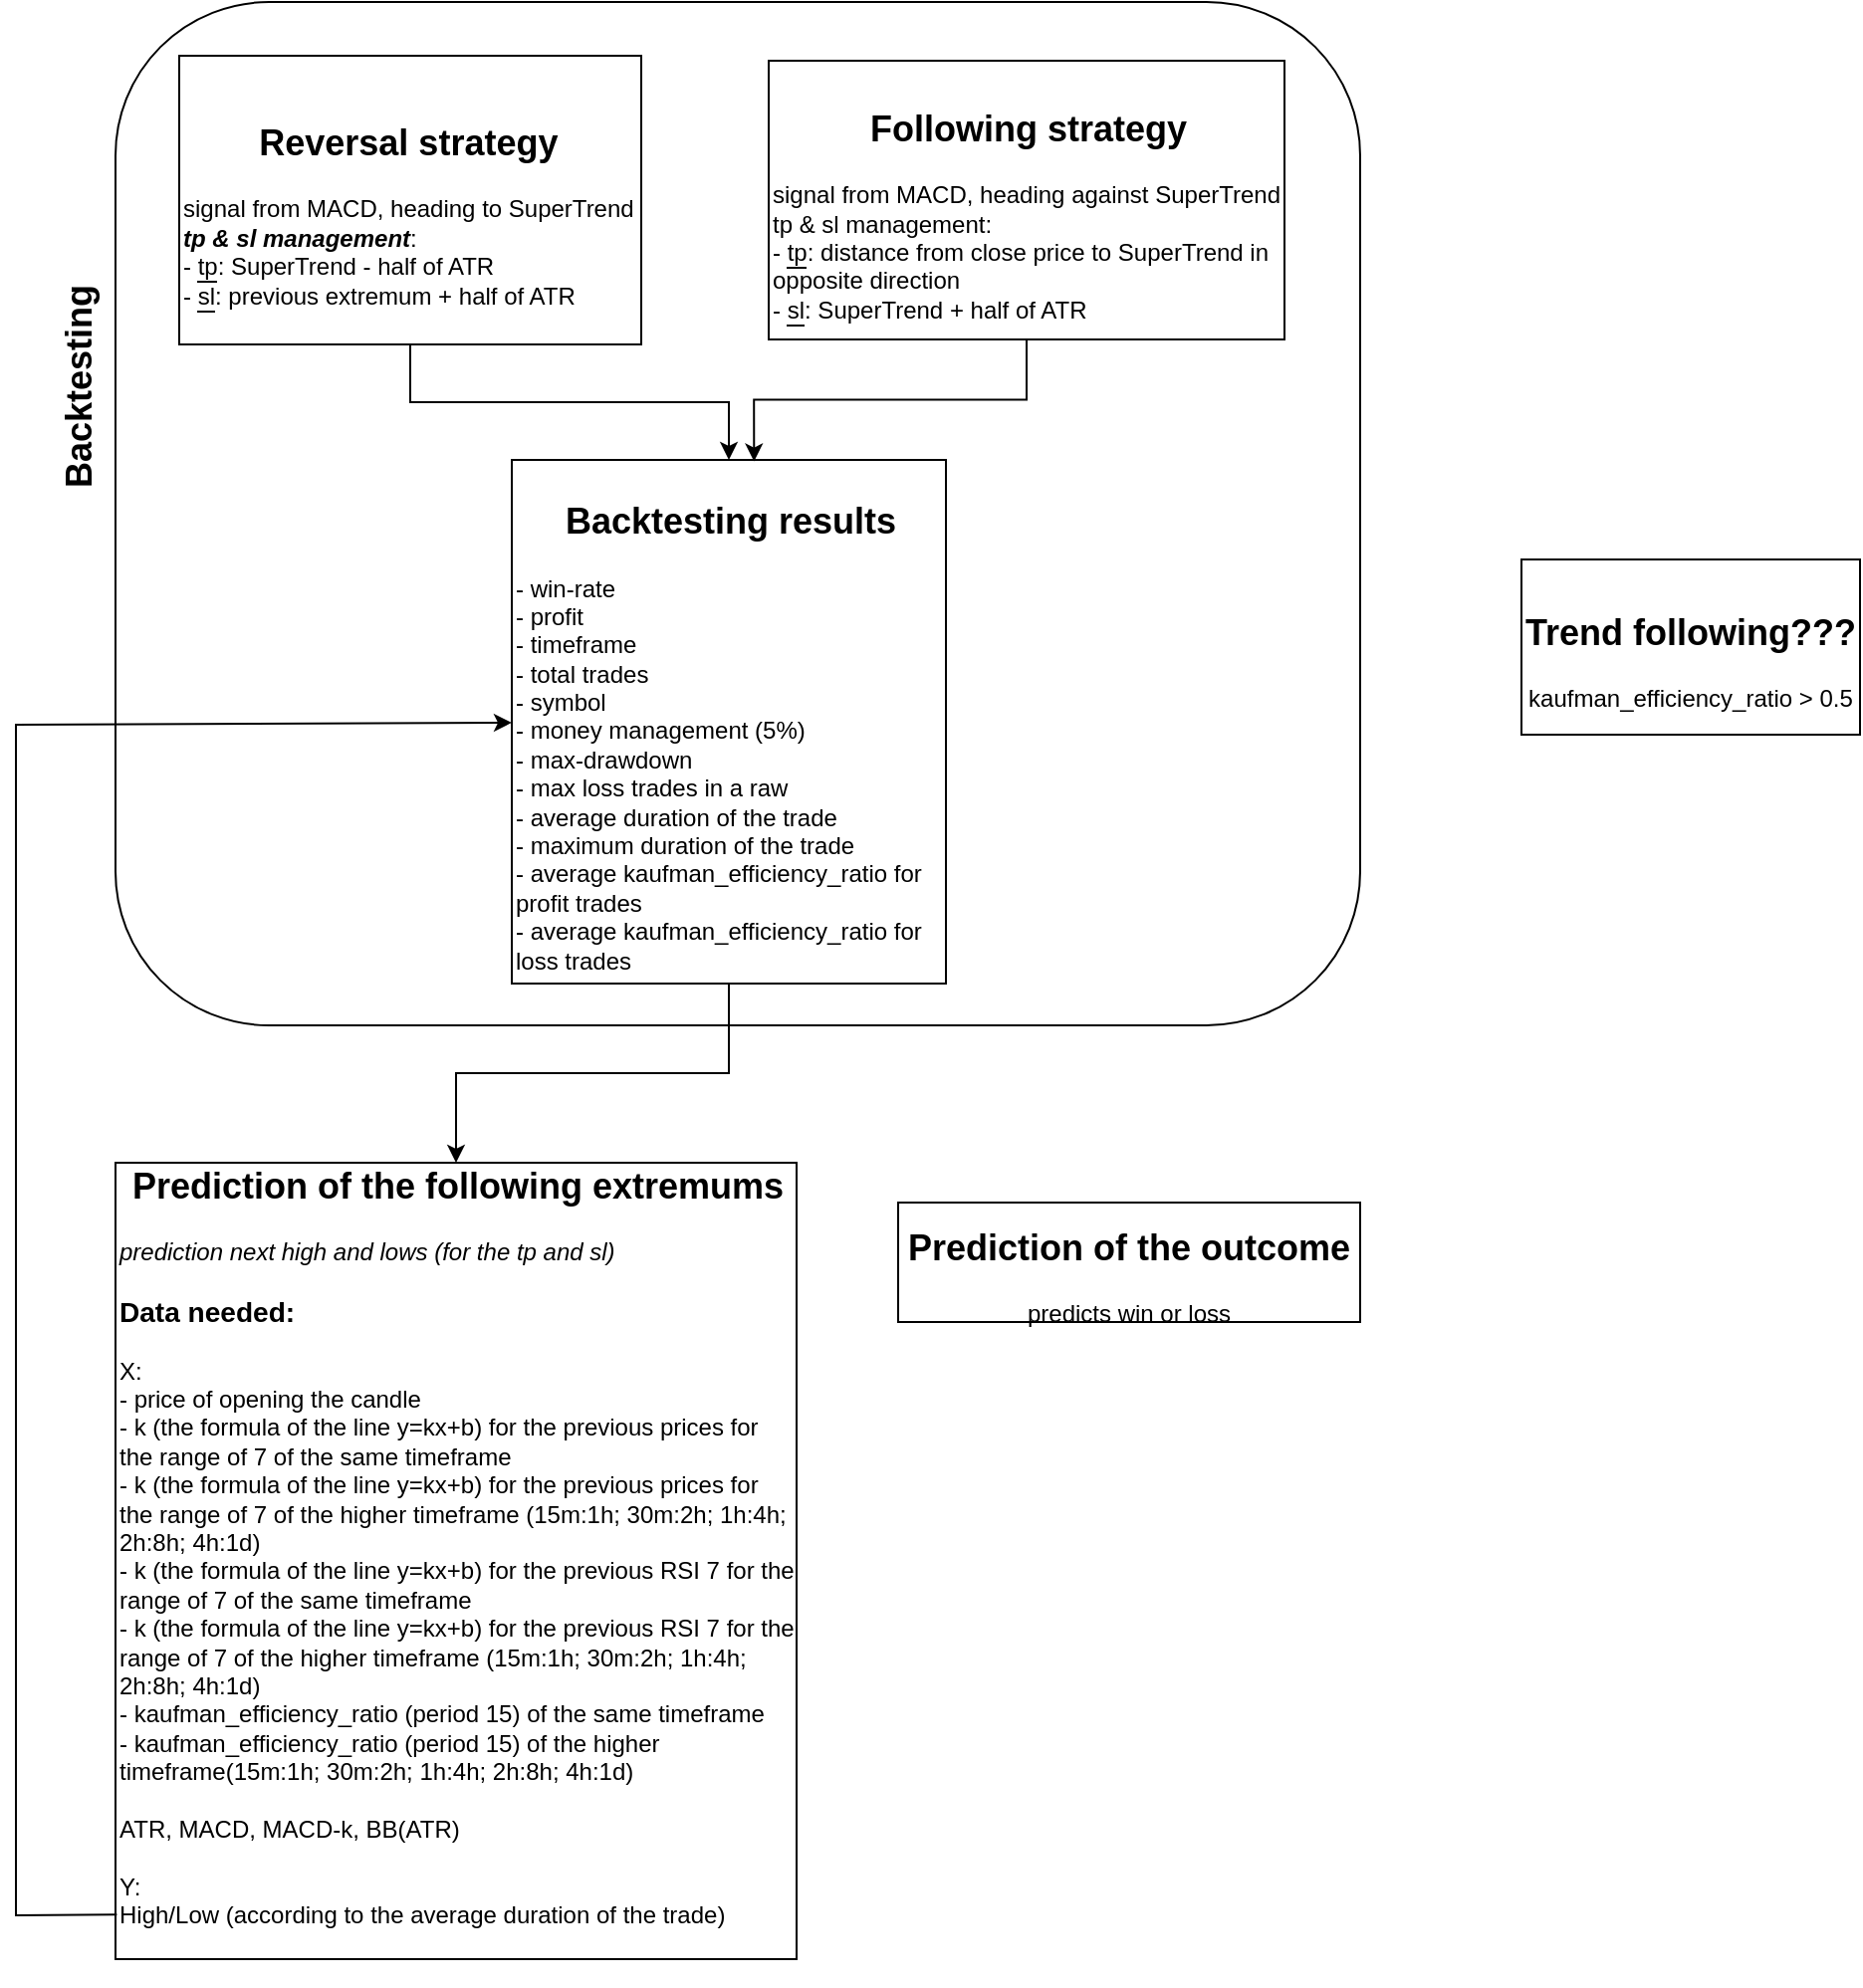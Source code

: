 <mxfile version="24.7.12">
  <diagram name="Page-1" id="TPGUM6L34mCoDnPinGrk">
    <mxGraphModel dx="913" dy="491" grid="1" gridSize="10" guides="1" tooltips="1" connect="1" arrows="1" fold="1" page="1" pageScale="1" pageWidth="1169" pageHeight="827" background="none" math="0" shadow="0">
      <root>
        <mxCell id="0" />
        <mxCell id="1" parent="0" />
        <mxCell id="mFt8jnvkjNyD6lXSa_r2-11" value="&lt;h2&gt;Backtesting&lt;/h2&gt;" style="text;html=1;align=center;verticalAlign=middle;whiteSpace=wrap;rounded=0;rotation=-90;" vertex="1" parent="1">
          <mxGeometry x="10" y="255" width="124" height="30" as="geometry" />
        </mxCell>
        <mxCell id="mFt8jnvkjNyD6lXSa_r2-12" value="&lt;h2 style=&quot;text-align: center;&quot;&gt;Prediction of the following extremums&lt;/h2&gt;&lt;div&gt;&lt;i&gt;prediction next high and lows (for the tp and sl)&lt;/i&gt;&lt;/div&gt;&lt;h3&gt;Data needed:&lt;/h3&gt;&lt;div&gt;X:&lt;/div&gt;&lt;div&gt;- price of opening the candle&lt;/div&gt;&lt;div&gt;- k (the formula of the line y=kx+b) for the previous prices for the range of 7 of the same timeframe&lt;/div&gt;&lt;div&gt;-&lt;span style=&quot;background-color: initial;&quot;&gt;&amp;nbsp;k (the formula of the line y=kx+b) for the previous prices for the range of 7 of the higher timeframe (15m:1h; 30m:2h; 1h:4h; 2h:8h; 4h:1d)&lt;/span&gt;&lt;/div&gt;&lt;div&gt;&lt;span style=&quot;background-color: initial;&quot;&gt;-&amp;nbsp;&lt;/span&gt;&lt;span style=&quot;background-color: initial;&quot;&gt;k (the formula of the line y=kx+b) for the previous RSI 7 for the range of 7 of the same timeframe&lt;/span&gt;&lt;/div&gt;&lt;div&gt;&lt;span style=&quot;background-color: initial;&quot;&gt;-&amp;nbsp;&lt;/span&gt;&lt;span style=&quot;background-color: initial;&quot;&gt;k (the formula of the line y=kx+b) for the previous RSI 7 for the range of 7 of the higher timeframe&amp;nbsp;&lt;/span&gt;&lt;span style=&quot;background-color: initial;&quot;&gt;(15m:1h; 30m:2h; 1h:4h; 2h:8h; 4h:1d)&lt;/span&gt;&lt;span style=&quot;background-color: initial;&quot;&gt;&lt;br&gt;&lt;/span&gt;&lt;/div&gt;&lt;div&gt;&lt;span style=&quot;background-color: initial;&quot;&gt;-&amp;nbsp;&lt;/span&gt;&lt;span style=&quot;background-color: initial;&quot;&gt;kaufman_efficiency_ratio (period 15) of the same timeframe&lt;/span&gt;&lt;/div&gt;&lt;div&gt;&lt;span style=&quot;background-color: initial;&quot;&gt;- kaufman_efficiency_ratio (period 15) of the higher timeframe&lt;/span&gt;&lt;span style=&quot;background-color: initial;&quot;&gt;(15m:1h; 30m:2h; 1h:4h; 2h:8h; 4h:1d)&lt;/span&gt;&lt;span style=&quot;background-color: initial;&quot;&gt;&lt;br&gt;&lt;/span&gt;&lt;/div&gt;&lt;div&gt;&lt;span style=&quot;background-color: initial;&quot;&gt;&lt;br&gt;&lt;/span&gt;&lt;/div&gt;&lt;div&gt;&lt;span style=&quot;background-color: initial;&quot;&gt;ATR, MACD, MACD-k, BB(ATR)&lt;/span&gt;&lt;/div&gt;&lt;div&gt;&lt;span style=&quot;background-color: initial;&quot;&gt;&lt;br&gt;&lt;/span&gt;&lt;/div&gt;&lt;div&gt;&lt;span style=&quot;background-color: initial;&quot;&gt;Y:&lt;/span&gt;&lt;/div&gt;&lt;div&gt;&lt;span style=&quot;background-color: initial;&quot;&gt;High/Low (according to the average duration of the trade)&lt;/span&gt;&lt;/div&gt;&lt;div&gt;&lt;span style=&quot;background-color: initial;&quot;&gt;&lt;br&gt;&lt;/span&gt;&lt;/div&gt;&lt;div&gt;&lt;span style=&quot;background-color: initial;&quot;&gt;&lt;br&gt;&lt;/span&gt;&lt;/div&gt;" style="rounded=0;whiteSpace=wrap;html=1;align=left;" vertex="1" parent="1">
          <mxGeometry x="90" y="660" width="342" height="400" as="geometry" />
        </mxCell>
        <mxCell id="mFt8jnvkjNyD6lXSa_r2-13" value="&lt;h2&gt;Prediction of the outcome&lt;/h2&gt;&lt;div&gt;predicts win or loss&lt;/div&gt;" style="rounded=0;whiteSpace=wrap;html=1;" vertex="1" parent="1">
          <mxGeometry x="483" y="680" width="232" height="60" as="geometry" />
        </mxCell>
        <mxCell id="mFt8jnvkjNyD6lXSa_r2-14" value="&lt;h2&gt;Trend following???&lt;/h2&gt;&lt;div&gt;kaufman_efficiency_ratio &amp;gt; 0.5&lt;br&gt;&lt;/div&gt;" style="rounded=0;whiteSpace=wrap;html=1;" vertex="1" parent="1">
          <mxGeometry x="796" y="357" width="170" height="88" as="geometry" />
        </mxCell>
        <mxCell id="mFt8jnvkjNyD6lXSa_r2-15" value="" style="rounded=1;whiteSpace=wrap;html=1;" vertex="1" parent="1">
          <mxGeometry x="90" y="77" width="625" height="514" as="geometry" />
        </mxCell>
        <mxCell id="mFt8jnvkjNyD6lXSa_r2-16" style="edgeStyle=orthogonalEdgeStyle;rounded=0;orthogonalLoop=1;jettySize=auto;html=1;" edge="1" parent="1" source="mFt8jnvkjNyD6lXSa_r2-17" target="mFt8jnvkjNyD6lXSa_r2-19">
          <mxGeometry relative="1" as="geometry" />
        </mxCell>
        <mxCell id="mFt8jnvkjNyD6lXSa_r2-17" value="&lt;h2 style=&quot;text-align: center;&quot;&gt;&lt;font style=&quot;font-size: 18px;&quot;&gt;Reversal strategy&lt;/font&gt;&lt;/h2&gt;&lt;div&gt;signal from MACD, heading to SuperTrend&lt;br&gt;&lt;span style=&quot;font-style: italic; font-weight: 600;&quot; class=&quot;notion-enable-hover&quot; data-token-index=&quot;1&quot;&gt;tp &amp;amp; sl management&lt;/span&gt;:&lt;br&gt;-&amp;nbsp;&lt;span style=&quot;color: inherit; border-bottom: 0.05em solid; overflow-wrap: break-word;&quot; class=&quot;notion-enable-hover&quot; data-token-index=&quot;3&quot;&gt;tp&lt;/span&gt;: SuperTrend - half of ATR&lt;br&gt;-&amp;nbsp;&lt;span style=&quot;color: inherit; border-bottom: 0.05em solid; overflow-wrap: break-word;&quot; class=&quot;notion-enable-hover&quot; data-token-index=&quot;5&quot;&gt;sl&lt;/span&gt;: previous extremum + half of ATR&amp;nbsp;&lt;/div&gt;" style="rounded=0;whiteSpace=wrap;html=1;align=left;labelBackgroundColor=none;" vertex="1" parent="1">
          <mxGeometry x="122" y="104" width="232" height="145" as="geometry" />
        </mxCell>
        <mxCell id="mFt8jnvkjNyD6lXSa_r2-18" value="&lt;h2 style=&quot;text-align: center;&quot;&gt;&lt;span style=&quot;background-color: initial;&quot;&gt;&lt;font style=&quot;font-size: 18px;&quot;&gt;Following strategy&lt;/font&gt;&lt;/span&gt;&lt;/h2&gt;&lt;div&gt;&lt;div style=&quot;&quot;&gt;&lt;span style=&quot;background-color: initial;&quot;&gt;signal from MACD, heading against SuperTrend&lt;/span&gt;&lt;/div&gt;&lt;span style=&quot;background-color: initial;&quot;&gt;&lt;div style=&quot;&quot;&gt;&lt;span style=&quot;background-color: initial;&quot;&gt;tp &amp;amp; sl management:&lt;/span&gt;&lt;span style=&quot;background-color: initial;&quot;&gt;&amp;nbsp;&lt;/span&gt;&lt;/div&gt;&lt;div style=&quot;&quot;&gt;-&amp;nbsp;&lt;span style=&quot;color: inherit; border-bottom: 0.05em solid; overflow-wrap: break-word;&quot; class=&quot;notion-enable-hover&quot; data-token-index=&quot;3&quot;&gt;tp&lt;/span&gt;: distance from close price to SuperTrend in opposite direction&lt;br&gt;-&amp;nbsp;&lt;span style=&quot;color: inherit; border-bottom: 0.05em solid; overflow-wrap: break-word;&quot; class=&quot;notion-enable-hover&quot; data-token-index=&quot;5&quot;&gt;sl&lt;/span&gt;: SuperTrend + half of ATR&lt;span style=&quot;background-color: initial;&quot;&gt;&lt;br&gt;&lt;/span&gt;&lt;/div&gt;&lt;/span&gt;&lt;/div&gt;" style="rounded=0;whiteSpace=wrap;html=1;align=left;" vertex="1" parent="1">
          <mxGeometry x="418" y="106.5" width="259" height="140" as="geometry" />
        </mxCell>
        <mxCell id="mFt8jnvkjNyD6lXSa_r2-23" style="edgeStyle=orthogonalEdgeStyle;rounded=0;orthogonalLoop=1;jettySize=auto;html=1;exitX=0.5;exitY=1;exitDx=0;exitDy=0;entryX=0.5;entryY=0;entryDx=0;entryDy=0;" edge="1" parent="1" source="mFt8jnvkjNyD6lXSa_r2-19" target="mFt8jnvkjNyD6lXSa_r2-12">
          <mxGeometry relative="1" as="geometry" />
        </mxCell>
        <mxCell id="mFt8jnvkjNyD6lXSa_r2-19" value="&lt;h2 style=&quot;text-align: center;&quot;&gt;Backtesting results&lt;/h2&gt;&lt;div&gt;- win-rate&lt;/div&gt;&lt;div&gt;- profit&lt;/div&gt;&lt;div&gt;- timeframe&lt;/div&gt;&lt;div&gt;- total trades&lt;/div&gt;&lt;div&gt;- symbol&lt;/div&gt;&lt;div&gt;- money management (5%)&lt;/div&gt;&lt;div&gt;- max-drawdown&lt;/div&gt;&lt;div&gt;- max loss trades in a raw&lt;/div&gt;&lt;div&gt;&lt;div&gt;- average duration of the trade&lt;/div&gt;&lt;div&gt;- maximum duration of the trade&lt;/div&gt;&lt;/div&gt;&lt;div&gt;- average&amp;nbsp;kaufman_efficiency_ratio for profit trades&lt;/div&gt;&lt;div&gt;- average&amp;nbsp;kaufman_efficiency_ratio for loss trades&lt;/div&gt;" style="rounded=0;whiteSpace=wrap;html=1;align=left;" vertex="1" parent="1">
          <mxGeometry x="289" y="307" width="218" height="263" as="geometry" />
        </mxCell>
        <mxCell id="mFt8jnvkjNyD6lXSa_r2-20" style="edgeStyle=orthogonalEdgeStyle;rounded=0;orthogonalLoop=1;jettySize=auto;html=1;entryX=0.558;entryY=0.003;entryDx=0;entryDy=0;entryPerimeter=0;" edge="1" parent="1" source="mFt8jnvkjNyD6lXSa_r2-18" target="mFt8jnvkjNyD6lXSa_r2-19">
          <mxGeometry relative="1" as="geometry" />
        </mxCell>
        <mxCell id="mFt8jnvkjNyD6lXSa_r2-22" value="" style="endArrow=classic;html=1;rounded=0;exitX=0.002;exitY=0.944;exitDx=0;exitDy=0;exitPerimeter=0;" edge="1" parent="1" source="mFt8jnvkjNyD6lXSa_r2-12" target="mFt8jnvkjNyD6lXSa_r2-19">
          <mxGeometry width="50" height="50" relative="1" as="geometry">
            <mxPoint x="30" y="980" as="sourcePoint" />
            <mxPoint x="91" y="610" as="targetPoint" />
            <Array as="points">
              <mxPoint x="40" y="1038" />
              <mxPoint x="40" y="440" />
            </Array>
          </mxGeometry>
        </mxCell>
      </root>
    </mxGraphModel>
  </diagram>
</mxfile>
